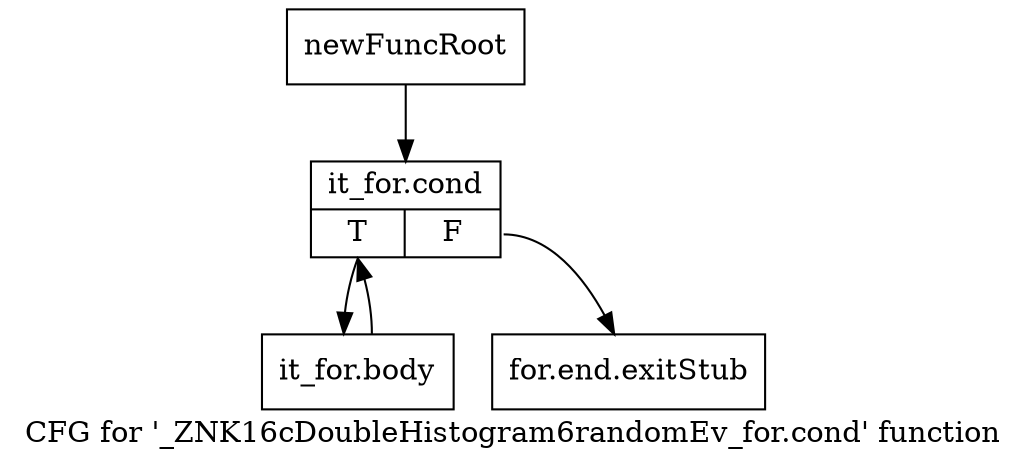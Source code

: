 digraph "CFG for '_ZNK16cDoubleHistogram6randomEv_for.cond' function" {
	label="CFG for '_ZNK16cDoubleHistogram6randomEv_for.cond' function";

	Node0x21bf8b0 [shape=record,label="{newFuncRoot}"];
	Node0x21bf8b0 -> Node0x21bfcd0;
	Node0x21bfc80 [shape=record,label="{for.end.exitStub}"];
	Node0x21bfcd0 [shape=record,label="{it_for.cond|{<s0>T|<s1>F}}"];
	Node0x21bfcd0:s0 -> Node0x21bfd20;
	Node0x21bfcd0:s1 -> Node0x21bfc80;
	Node0x21bfd20 [shape=record,label="{it_for.body}"];
	Node0x21bfd20 -> Node0x21bfcd0;
}
